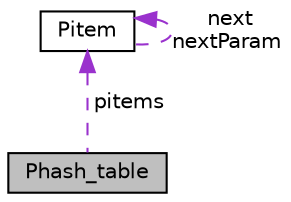 digraph "Phash_table"
{
 // LATEX_PDF_SIZE
  edge [fontname="Helvetica",fontsize="10",labelfontname="Helvetica",labelfontsize="10"];
  node [fontname="Helvetica",fontsize="10",shape=record];
  Node1 [label="Phash_table",height=0.2,width=0.4,color="black", fillcolor="grey75", style="filled", fontcolor="black",tooltip=" "];
  Node2 -> Node1 [dir="back",color="darkorchid3",fontsize="10",style="dashed",label=" pitems" ,fontname="Helvetica"];
  Node2 [label="Pitem",height=0.2,width=0.4,color="black", fillcolor="white", style="filled",URL="$d6/d82/a00920.html",tooltip=" "];
  Node2 -> Node2 [dir="back",color="darkorchid3",fontsize="10",style="dashed",label=" next\nnextParam" ,fontname="Helvetica"];
}
